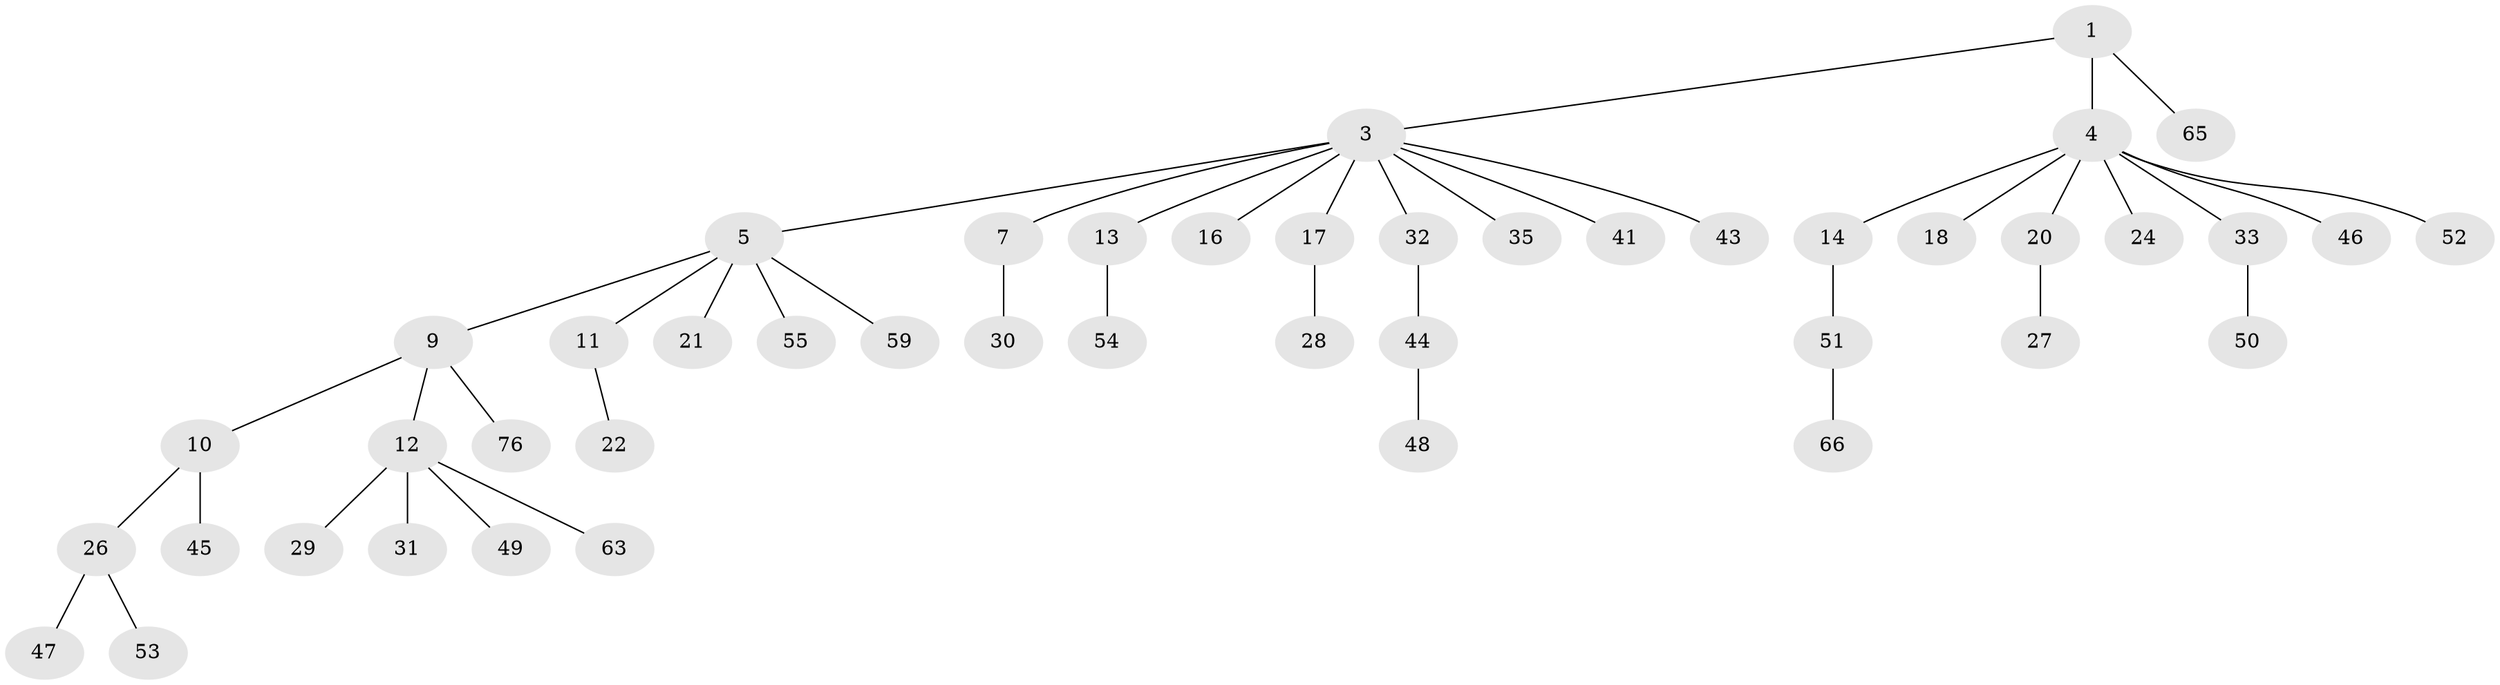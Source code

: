 // original degree distribution, {2: 0.19230769230769232, 3: 0.16666666666666666, 7: 0.01282051282051282, 5: 0.0641025641025641, 4: 0.038461538461538464, 1: 0.5256410256410257}
// Generated by graph-tools (version 1.1) at 2025/19/03/04/25 18:19:14]
// undirected, 46 vertices, 45 edges
graph export_dot {
graph [start="1"]
  node [color=gray90,style=filled];
  1 [super="+2"];
  3 [super="+6"];
  4 [super="+15"];
  5 [super="+25+8+39"];
  7 [super="+68"];
  9;
  10;
  11;
  12 [super="+19"];
  13;
  14;
  16 [super="+36"];
  17 [super="+70+23+40"];
  18;
  20 [super="+57"];
  21;
  22 [super="+64+56"];
  24 [super="+58"];
  26;
  27;
  28;
  29 [super="+69+34"];
  30;
  31;
  32;
  33 [super="+42"];
  35 [super="+37"];
  41;
  43;
  44;
  45;
  46;
  47;
  48;
  49;
  50;
  51;
  52;
  53;
  54;
  55;
  59;
  63;
  65 [super="+72"];
  66 [super="+78"];
  76;
  1 -- 3;
  1 -- 65;
  1 -- 4;
  3 -- 5;
  3 -- 32;
  3 -- 35;
  3 -- 41;
  3 -- 43;
  3 -- 16;
  3 -- 17;
  3 -- 7;
  3 -- 13;
  4 -- 14;
  4 -- 18;
  4 -- 46;
  4 -- 33;
  4 -- 20;
  4 -- 52;
  4 -- 24;
  5 -- 11;
  5 -- 59;
  5 -- 55;
  5 -- 9;
  5 -- 21;
  7 -- 30;
  9 -- 10;
  9 -- 12;
  9 -- 76;
  10 -- 26;
  10 -- 45;
  11 -- 22;
  12 -- 29;
  12 -- 63;
  12 -- 49;
  12 -- 31;
  13 -- 54;
  14 -- 51;
  17 -- 28;
  20 -- 27;
  26 -- 47;
  26 -- 53;
  32 -- 44;
  33 -- 50;
  44 -- 48;
  51 -- 66;
}
